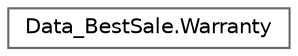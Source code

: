 digraph "Graphical Class Hierarchy"
{
 // LATEX_PDF_SIZE
  bgcolor="transparent";
  edge [fontname=Helvetica,fontsize=10,labelfontname=Helvetica,labelfontsize=10];
  node [fontname=Helvetica,fontsize=10,shape=box,height=0.2,width=0.4];
  rankdir="LR";
  Node0 [id="Node000000",label="Data_BestSale.Warranty",height=0.2,width=0.4,color="grey40", fillcolor="white", style="filled",URL="$class_data___best_sale_1_1_warranty.html",tooltip="Purpose: This class contains the definition and methods to manage warranties. Created by: Jose Alves ..."];
}
